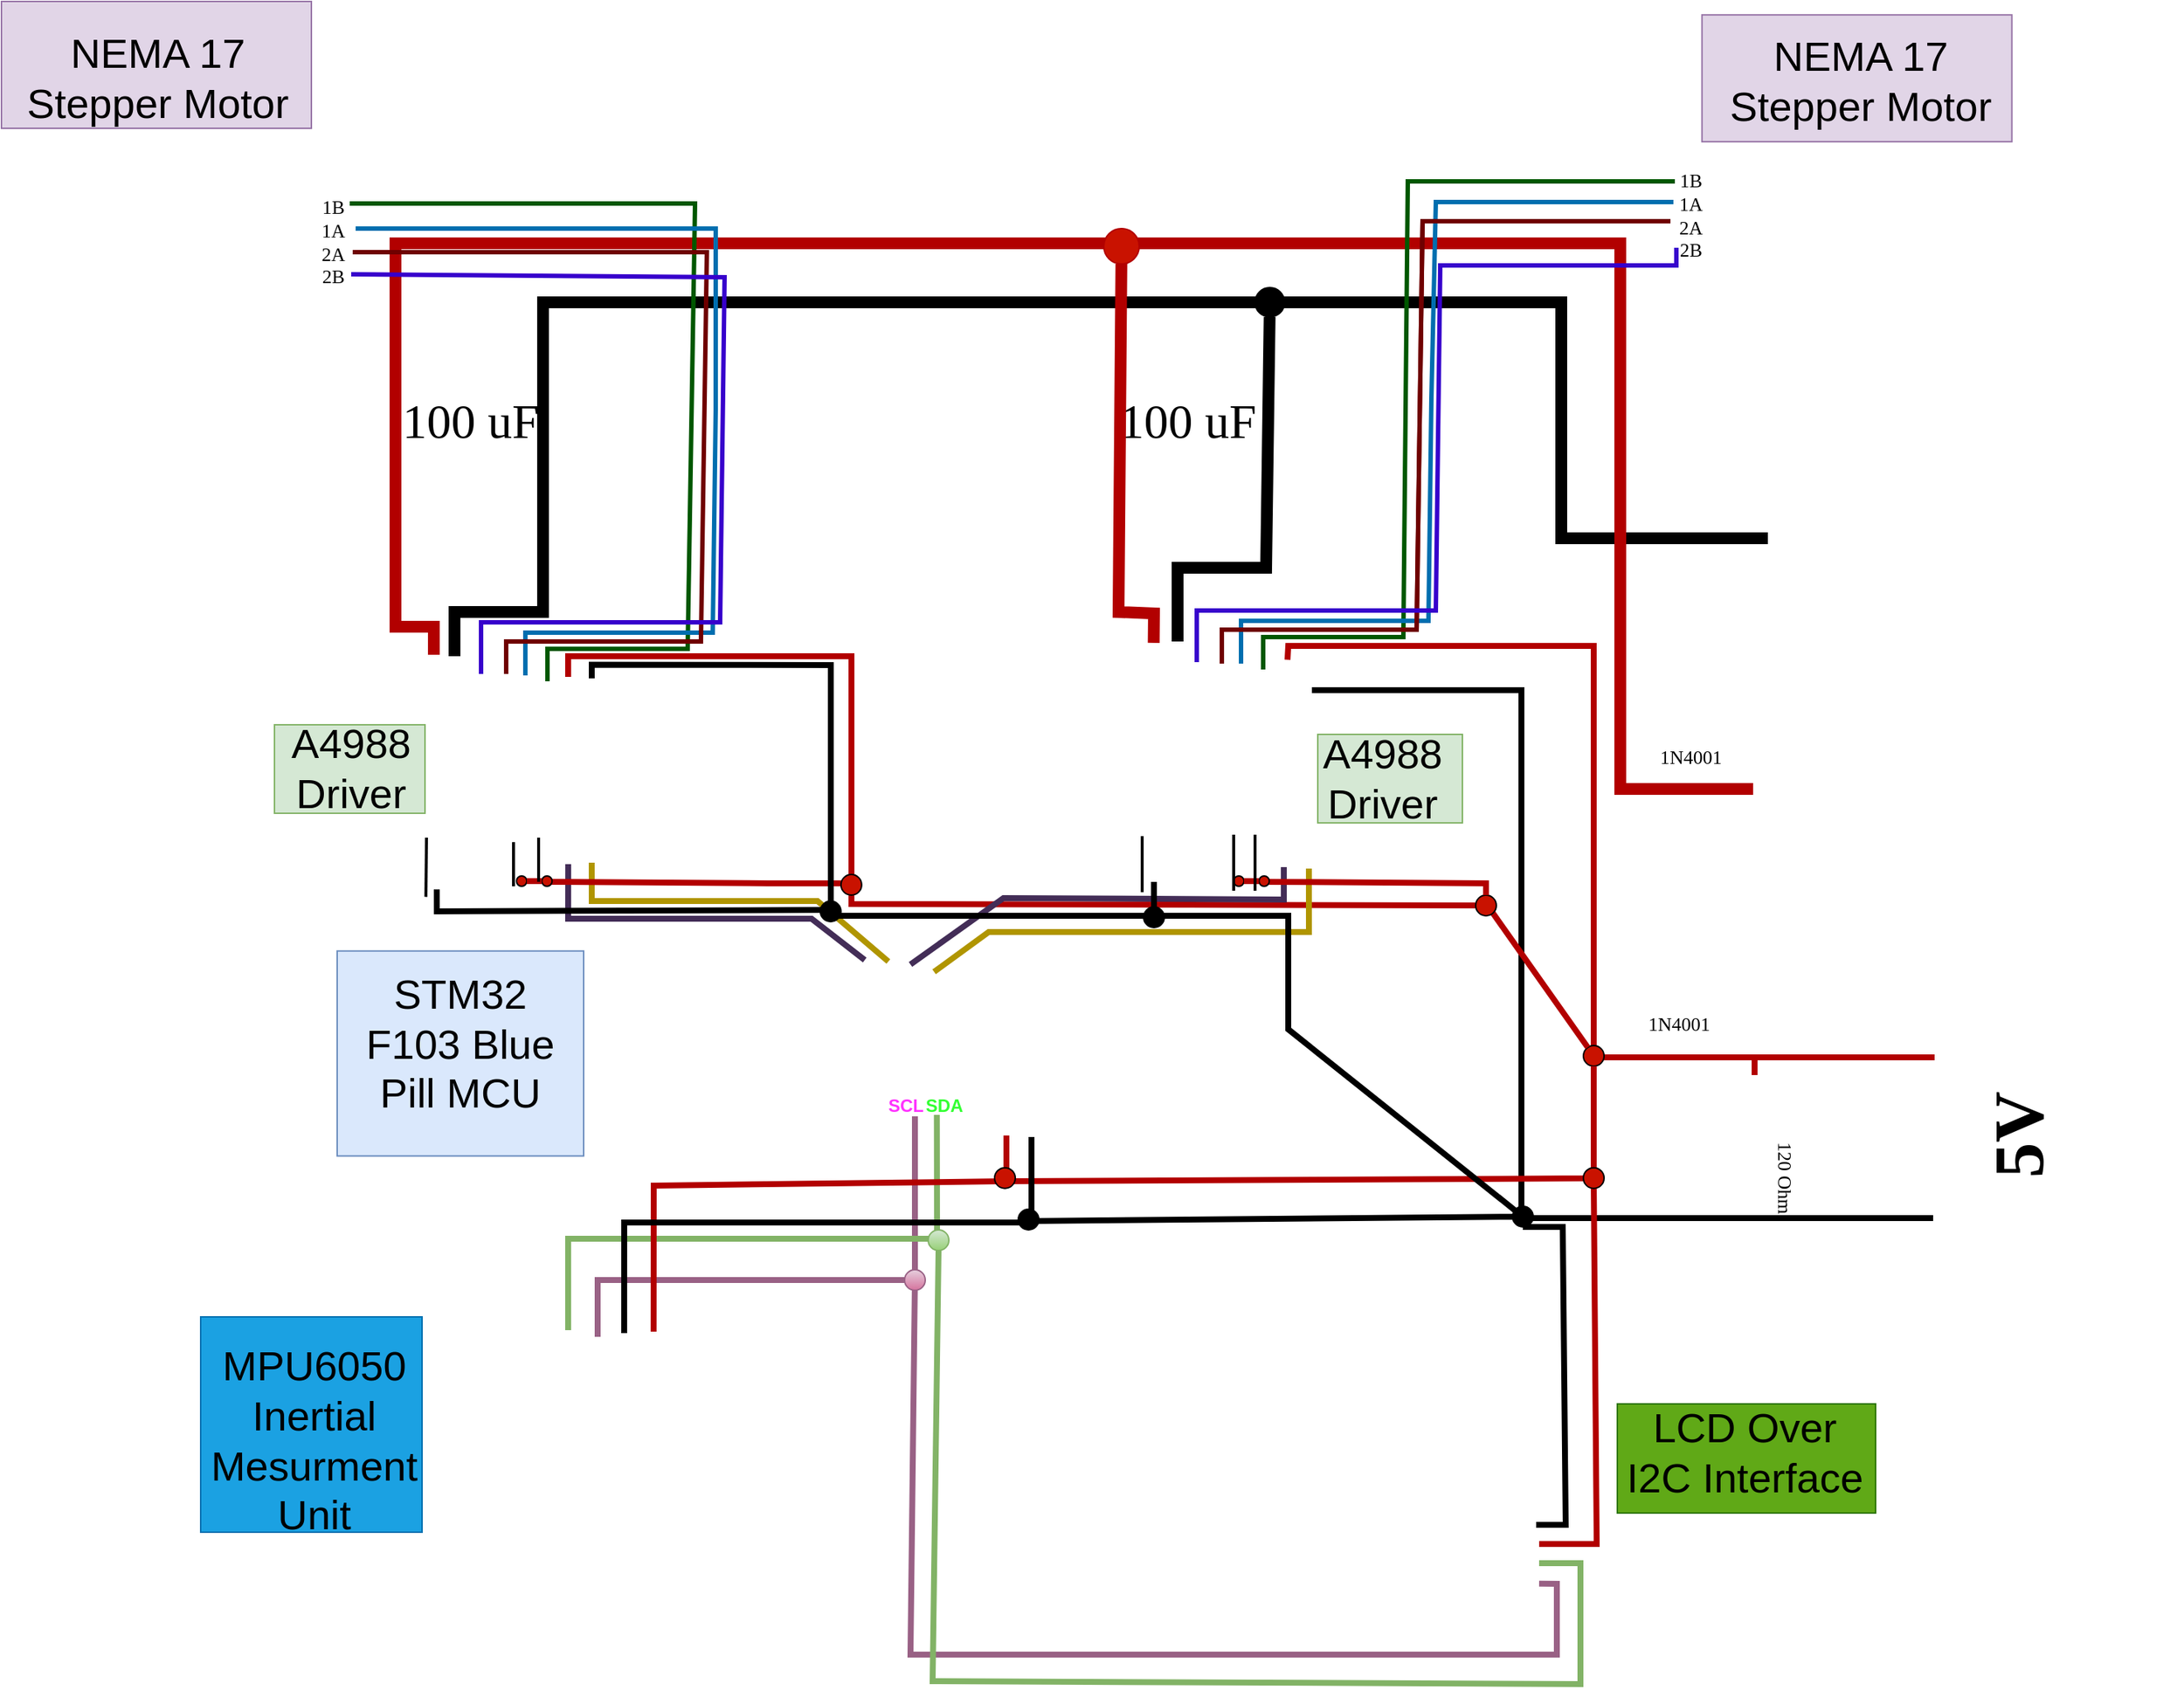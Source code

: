 <mxfile version="20.2.3" type="device"><diagram id="msQ-T8HynuRrJo_k9gsp" name="Page-1"><mxGraphModel dx="2476" dy="2118" grid="0" gridSize="10" guides="1" tooltips="1" connect="1" arrows="1" fold="1" page="0" pageScale="1" pageWidth="827" pageHeight="1169" math="0" shadow="0"><root><mxCell id="0"/><mxCell id="1" parent="0"/><mxCell id="YZmwaz2f-URoW-CGh9PX-14" value="" style="rounded=0;whiteSpace=wrap;html=1;fontSize=28;fillColor=#e1d5e7;strokeColor=#9673a6;" parent="1" vertex="1"><mxGeometry x="1005.34" y="-744.9" width="210" height="86" as="geometry"/></mxCell><mxCell id="YZmwaz2f-URoW-CGh9PX-13" value="" style="rounded=0;whiteSpace=wrap;html=1;fontSize=28;fillColor=#e1d5e7;strokeColor=#9673a6;" parent="1" vertex="1"><mxGeometry x="-147" y="-754" width="210" height="86" as="geometry"/></mxCell><mxCell id="YZmwaz2f-URoW-CGh9PX-12" value="" style="rounded=0;whiteSpace=wrap;html=1;fontSize=28;fillColor=#60a917;fontColor=#ffffff;strokeColor=#2D7600;" parent="1" vertex="1"><mxGeometry x="948" y="197" width="175" height="74" as="geometry"/></mxCell><mxCell id="QvM7gZhNKE7TSKZlfNGz-13" value="" style="shape=image;verticalLabelPosition=bottom;labelBackgroundColor=default;verticalAlign=top;aspect=fixed;imageAspect=0;image=https://www.elementzonline.com/image/cache/catalog/data/products/Sensors%20and%20Modules/Accelerometers/MPU6050/sku_154602_2-550x550.jpg;rotation=90;" parent="1" vertex="1"><mxGeometry x="130.0" y="110" width="190" height="190" as="geometry"/></mxCell><mxCell id="YZmwaz2f-URoW-CGh9PX-11" value="" style="rounded=0;whiteSpace=wrap;html=1;fontSize=28;fillColor=#1ba1e2;fontColor=#ffffff;strokeColor=#006EAF;" parent="1" vertex="1"><mxGeometry x="-12" y="138" width="150" height="146" as="geometry"/></mxCell><mxCell id="YZmwaz2f-URoW-CGh9PX-10" value="" style="rounded=0;whiteSpace=wrap;html=1;fontSize=28;fillColor=#d5e8d4;strokeColor=#82b366;" parent="1" vertex="1"><mxGeometry x="745" y="-257" width="98" height="60" as="geometry"/></mxCell><mxCell id="jXU40LlYIS5cMDpd4E87-1" value="" style="shape=image;verticalLabelPosition=bottom;labelBackgroundColor=default;verticalAlign=top;aspect=fixed;imageAspect=0;image=https://mecrisp-stellaris-folkdoc.sourceforge.io/_images/blue-pill.jpg;rotation=0;" parent="1" vertex="1"><mxGeometry x="247.81" y="-120" width="362.19" height="140" as="geometry"/></mxCell><mxCell id="QvM7gZhNKE7TSKZlfNGz-3" value="" style="shape=image;verticalLabelPosition=bottom;labelBackgroundColor=default;verticalAlign=top;aspect=fixed;imageAspect=0;image=https://d2t1xqejof9utc.cloudfront.net/screenshots/pics/e58d6b5ea26cf8fde4ae7e203d1c088b/large.png;rotation=90;flipH=0;flipV=1;" parent="1" vertex="1"><mxGeometry x="-172" y="-686.9" width="262.54" height="196.9" as="geometry"/></mxCell><mxCell id="QvM7gZhNKE7TSKZlfNGz-10" value="" style="shape=image;verticalLabelPosition=bottom;labelBackgroundColor=default;verticalAlign=top;aspect=fixed;imageAspect=0;image=https://www.makerguides.com/wp-content/uploads/2019/02/A4988-Connections-pinout-microstepping-pins.png;rotation=-90;clipPath=inset(0% 12.33% 1.27% 0.33%);" parent="1" vertex="1"><mxGeometry x="120" y="-286.2" width="160" height="118.779" as="geometry"/></mxCell><mxCell id="QvM7gZhNKE7TSKZlfNGz-11" value="" style="shape=image;verticalLabelPosition=bottom;labelBackgroundColor=default;verticalAlign=top;aspect=fixed;imageAspect=0;image=https://www.makerguides.com/wp-content/uploads/2019/02/A4988-Connections-pinout-microstepping-pins.png;rotation=-90;" parent="1" vertex="1"><mxGeometry x="600" y="-290" width="171.76" height="112.95" as="geometry"/></mxCell><mxCell id="QvM7gZhNKE7TSKZlfNGz-14" value="" style="shape=image;verticalLabelPosition=bottom;labelBackgroundColor=default;verticalAlign=top;aspect=fixed;imageAspect=0;image=https://lastminuteengineers.b-cdn.net/wp-content/uploads/arduino/I2C-LCD-Display-Pinout.png;clipPath=inset(0% 22% 23.85% 0%);" parent="1" vertex="1"><mxGeometry x="520" y="100" width="385" height="244.327" as="geometry"/></mxCell><mxCell id="QvM7gZhNKE7TSKZlfNGz-16" value="" style="shape=image;verticalLabelPosition=bottom;labelBackgroundColor=default;verticalAlign=top;aspect=fixed;imageAspect=0;image=https://cdn-icons-png.flaticon.com/512/3015/3015677.png;rotation=-90;" parent="1" vertex="1"><mxGeometry x="1050" y="-432.85" width="252" height="252" as="geometry"/></mxCell><mxCell id="QvM7gZhNKE7TSKZlfNGz-21" value="" style="shape=image;verticalLabelPosition=bottom;labelBackgroundColor=default;verticalAlign=top;aspect=fixed;imageAspect=0;image=https://i.pinimg.com/originals/ef/bb/5e/efbb5e3a929ed16d584e2bfb46614b70.jpg;rotation=-90;" parent="1" vertex="1"><mxGeometry x="1100" y="-81.08" width="270" height="191.08" as="geometry"/></mxCell><mxCell id="QvM7gZhNKE7TSKZlfNGz-22" value="&lt;h1 style=&quot;font-size: 48px;&quot;&gt;&lt;font face=&quot;Times New Roman&quot; style=&quot;font-size: 48px;&quot;&gt;5V&lt;/font&gt;&lt;/h1&gt;" style="text;html=1;strokeColor=none;fillColor=none;align=center;verticalAlign=middle;whiteSpace=wrap;rounded=0;rotation=-90;fontSize=48;" parent="1" vertex="1"><mxGeometry x="1190" y="-0.54" width="60" height="30" as="geometry"/></mxCell><mxCell id="QvM7gZhNKE7TSKZlfNGz-29" value="" style="endArrow=none;html=1;rounded=0;strokeWidth=8;fontFamily=Times New Roman;fontSize=48;" parent="1" edge="1"><mxGeometry width="50" height="50" relative="1" as="geometry"><mxPoint x="160" y="-310" as="sourcePoint"/><mxPoint x="1050" y="-390" as="targetPoint"/><Array as="points"><mxPoint x="160" y="-340"/><mxPoint x="220" y="-340"/><mxPoint x="220" y="-550"/><mxPoint x="910" y="-550"/><mxPoint x="910" y="-390"/></Array></mxGeometry></mxCell><mxCell id="QvM7gZhNKE7TSKZlfNGz-30" value="" style="shape=image;verticalLabelPosition=bottom;labelBackgroundColor=default;verticalAlign=top;aspect=fixed;imageAspect=0;image=https://static.thenounproject.com/png/1730548-200.png;rotation=-90;" parent="1" vertex="1"><mxGeometry x="122.85" y="-470" width="97.15" height="97.15" as="geometry"/></mxCell><mxCell id="QvM7gZhNKE7TSKZlfNGz-31" value="&lt;font style=&quot;font-size: 33px;&quot;&gt;100 uF&lt;/font&gt;" style="text;html=1;strokeColor=none;fillColor=none;align=center;verticalAlign=middle;whiteSpace=wrap;rounded=0;fontFamily=Times New Roman;fontSize=48;" parent="1" vertex="1"><mxGeometry x="122.85" y="-490" width="96.42" height="30" as="geometry"/></mxCell><mxCell id="QvM7gZhNKE7TSKZlfNGz-32" value="" style="endArrow=none;html=1;rounded=0;strokeWidth=8;fontFamily=Times New Roman;fontSize=33;fillColor=#e51400;strokeColor=#B20000;" parent="1" edge="1"><mxGeometry width="50" height="50" relative="1" as="geometry"><mxPoint x="146" y="-311" as="sourcePoint"/><mxPoint x="1040" y="-220" as="targetPoint"/><Array as="points"><mxPoint x="146" y="-330"/><mxPoint x="120" y="-330"/><mxPoint x="120" y="-590"/><mxPoint x="950" y="-590"/><mxPoint x="950" y="-340"/><mxPoint x="950" y="-220"/></Array></mxGeometry></mxCell><mxCell id="QvM7gZhNKE7TSKZlfNGz-33" value="" style="shape=image;verticalLabelPosition=bottom;labelBackgroundColor=default;verticalAlign=top;aspect=fixed;imageAspect=0;image=https://www.makerguides.com/wp-content/uploads/2019/02/A4988-Connections-pinout-microstepping-pins.png;rotation=-90;clipPath=inset(0% 12.33% 1.27% 0.33%);" parent="1" vertex="1"><mxGeometry x="605.88" y="-286.2" width="160" height="118.779" as="geometry"/></mxCell><mxCell id="QvM7gZhNKE7TSKZlfNGz-34" value="" style="shape=image;verticalLabelPosition=bottom;labelBackgroundColor=default;verticalAlign=top;aspect=fixed;imageAspect=0;image=https://static.thenounproject.com/png/1730548-200.png;rotation=-90;" parent="1" vertex="1"><mxGeometry x="608.73" y="-470" width="97.15" height="97.15" as="geometry"/></mxCell><mxCell id="QvM7gZhNKE7TSKZlfNGz-35" value="&lt;font style=&quot;font-size: 33px;&quot;&gt;100 uF&lt;/font&gt;" style="text;html=1;strokeColor=none;fillColor=none;align=center;verticalAlign=middle;whiteSpace=wrap;rounded=0;fontFamily=Times New Roman;fontSize=48;" parent="1" vertex="1"><mxGeometry x="608.73" y="-490" width="96.42" height="30" as="geometry"/></mxCell><mxCell id="QvM7gZhNKE7TSKZlfNGz-36" value="" style="endArrow=none;html=1;rounded=0;strokeWidth=8;fontFamily=Times New Roman;fontSize=33;" parent="1" target="QvM7gZhNKE7TSKZlfNGz-42" edge="1"><mxGeometry width="50" height="50" relative="1" as="geometry"><mxPoint x="650" y="-320" as="sourcePoint"/><mxPoint x="710" y="-550" as="targetPoint"/><Array as="points"><mxPoint x="650" y="-370"/><mxPoint x="710" y="-370"/></Array></mxGeometry></mxCell><mxCell id="QvM7gZhNKE7TSKZlfNGz-42" value="" style="ellipse;whiteSpace=wrap;html=1;aspect=fixed;fontFamily=Times New Roman;fontSize=33;fillColor=#000000;" parent="1" vertex="1"><mxGeometry x="702.5" y="-560" width="20" height="20" as="geometry"/></mxCell><mxCell id="QvM7gZhNKE7TSKZlfNGz-46" value="" style="endArrow=none;html=1;rounded=0;strokeWidth=8;fontFamily=Times New Roman;fontSize=33;fillColor=#e51400;strokeColor=#B20000;entryX=0.998;entryY=0.039;entryDx=0;entryDy=0;entryPerimeter=0;" parent="1" source="QvM7gZhNKE7TSKZlfNGz-47" target="QvM7gZhNKE7TSKZlfNGz-11" edge="1"><mxGeometry width="50" height="50" relative="1" as="geometry"><mxPoint x="609" y="-590" as="sourcePoint"/><mxPoint x="630" y="-320" as="targetPoint"/><Array as="points"><mxPoint x="610" y="-340"/><mxPoint x="634" y="-339"/></Array></mxGeometry></mxCell><mxCell id="QvM7gZhNKE7TSKZlfNGz-47" value="" style="ellipse;whiteSpace=wrap;html=1;aspect=fixed;fontFamily=Times New Roman;fontSize=33;fillColor=#C91200;fontColor=#ffffff;strokeColor=#B20000;" parent="1" vertex="1"><mxGeometry x="600" y="-600" width="24" height="24" as="geometry"/></mxCell><mxCell id="QvM7gZhNKE7TSKZlfNGz-50" value="" style="endArrow=none;html=1;rounded=0;strokeWidth=3;fontFamily=Times New Roman;fontSize=33;fillColor=#008a00;strokeColor=#005700;" parent="1" edge="1"><mxGeometry width="50" height="50" relative="1" as="geometry"><mxPoint x="708" y="-301" as="sourcePoint"/><mxPoint x="987" y="-632" as="targetPoint"/><Array as="points"><mxPoint x="708" y="-323"/><mxPoint x="803" y="-323"/><mxPoint x="806" y="-632"/></Array></mxGeometry></mxCell><mxCell id="QvM7gZhNKE7TSKZlfNGz-51" value="1B&lt;br style=&quot;font-size: 13px;&quot;&gt;1A&lt;br style=&quot;font-size: 13px;&quot;&gt;2A&lt;br style=&quot;font-size: 13px;&quot;&gt;2B" style="text;html=1;strokeColor=none;fillColor=none;align=center;verticalAlign=middle;whiteSpace=wrap;rounded=0;fontFamily=Times New Roman;fontSize=13;" parent="1" vertex="1"><mxGeometry x="968" y="-624" width="60" height="30" as="geometry"/></mxCell><mxCell id="QvM7gZhNKE7TSKZlfNGz-52" value="" style="endArrow=none;html=1;rounded=0;strokeWidth=3;fontFamily=Times New Roman;fontSize=33;fillColor=#1ba1e2;strokeColor=#006EAF;" parent="1" edge="1"><mxGeometry width="50" height="50" relative="1" as="geometry"><mxPoint x="693" y="-305" as="sourcePoint"/><mxPoint x="986" y="-618" as="targetPoint"/><Array as="points"><mxPoint x="693" y="-334"/><mxPoint x="820" y="-334"/><mxPoint x="822" y="-485"/><mxPoint x="825" y="-618"/></Array></mxGeometry></mxCell><mxCell id="QvM7gZhNKE7TSKZlfNGz-53" value="" style="endArrow=none;html=1;rounded=0;strokeWidth=3;fontFamily=Times New Roman;fontSize=33;fillColor=#a20025;strokeColor=#6F0000;" parent="1" edge="1"><mxGeometry width="50" height="50" relative="1" as="geometry"><mxPoint x="680" y="-305" as="sourcePoint"/><mxPoint x="954" y="-605" as="targetPoint"/><Array as="points"><mxPoint x="680" y="-328"/><mxPoint x="812" y="-328"/><mxPoint x="816" y="-605"/></Array></mxGeometry></mxCell><mxCell id="QvM7gZhNKE7TSKZlfNGz-54" value="" style="endArrow=none;html=1;rounded=0;strokeWidth=3;fontFamily=Times New Roman;fontSize=33;fillColor=#a20025;strokeColor=#6F0000;" parent="1" edge="1"><mxGeometry width="50" height="50" relative="1" as="geometry"><mxPoint x="680" y="-306" as="sourcePoint"/><mxPoint x="984" y="-605" as="targetPoint"/><Array as="points"><mxPoint x="680" y="-328"/><mxPoint x="812" y="-328"/><mxPoint x="816" y="-605"/></Array></mxGeometry></mxCell><mxCell id="QvM7gZhNKE7TSKZlfNGz-55" value="" style="endArrow=none;html=1;rounded=0;strokeWidth=3;fontFamily=Times New Roman;fontSize=13;fillColor=#6a00ff;strokeColor=#3700CC;" parent="1" edge="1"><mxGeometry width="50" height="50" relative="1" as="geometry"><mxPoint x="663" y="-306" as="sourcePoint"/><mxPoint x="988" y="-587" as="targetPoint"/><Array as="points"><mxPoint x="663" y="-341"/><mxPoint x="825" y="-341"/><mxPoint x="828" y="-575"/><mxPoint x="988" y="-575"/></Array></mxGeometry></mxCell><mxCell id="QvM7gZhNKE7TSKZlfNGz-64" value="" style="endArrow=none;html=1;rounded=0;strokeWidth=3;fontFamily=Times New Roman;fontSize=33;fillColor=#008a00;strokeColor=#005700;" parent="1" edge="1"><mxGeometry width="50" height="50" relative="1" as="geometry"><mxPoint x="223" y="-293" as="sourcePoint"/><mxPoint x="89" y="-617" as="targetPoint"/><Array as="points"><mxPoint x="223" y="-315"/><mxPoint x="318" y="-315"/><mxPoint x="323" y="-617"/></Array></mxGeometry></mxCell><mxCell id="QvM7gZhNKE7TSKZlfNGz-65" value="" style="endArrow=none;html=1;rounded=0;strokeWidth=3;fontFamily=Times New Roman;fontSize=33;fillColor=#1ba1e2;strokeColor=#006EAF;entryX=0.75;entryY=0.2;entryDx=0;entryDy=0;entryPerimeter=0;" parent="1" target="QvM7gZhNKE7TSKZlfNGz-68" edge="1"><mxGeometry width="50" height="50" relative="1" as="geometry"><mxPoint x="208" y="-297" as="sourcePoint"/><mxPoint x="501" y="-610" as="targetPoint"/><Array as="points"><mxPoint x="208" y="-326"/><mxPoint x="335" y="-326"/><mxPoint x="337" y="-477"/><mxPoint x="337" y="-600"/></Array></mxGeometry></mxCell><mxCell id="QvM7gZhNKE7TSKZlfNGz-66" value="" style="endArrow=none;html=1;rounded=0;strokeWidth=3;fontFamily=Times New Roman;fontSize=33;fillColor=#a20025;strokeColor=#6F0000;entryX=0.717;entryY=0.733;entryDx=0;entryDy=0;entryPerimeter=0;" parent="1" target="QvM7gZhNKE7TSKZlfNGz-68" edge="1"><mxGeometry width="50" height="50" relative="1" as="geometry"><mxPoint x="195" y="-298.0" as="sourcePoint"/><mxPoint x="499" y="-597.0" as="targetPoint"/><Array as="points"><mxPoint x="195" y="-320.0"/><mxPoint x="327" y="-320.0"/><mxPoint x="331" y="-584"/></Array></mxGeometry></mxCell><mxCell id="QvM7gZhNKE7TSKZlfNGz-67" value="" style="endArrow=none;html=1;rounded=0;strokeWidth=3;fontFamily=Times New Roman;fontSize=13;fillColor=#6a00ff;strokeColor=#3700CC;" parent="1" edge="1"><mxGeometry width="50" height="50" relative="1" as="geometry"><mxPoint x="178.0" y="-298" as="sourcePoint"/><mxPoint x="90" y="-569" as="targetPoint"/><Array as="points"><mxPoint x="178.0" y="-333"/><mxPoint x="340.0" y="-333"/><mxPoint x="343.0" y="-567"/></Array></mxGeometry></mxCell><mxCell id="QvM7gZhNKE7TSKZlfNGz-68" value="1B&lt;br style=&quot;font-size: 13px;&quot;&gt;1A&lt;br style=&quot;font-size: 13px;&quot;&gt;2A&lt;br style=&quot;font-size: 13px;&quot;&gt;2B" style="text;html=1;strokeColor=none;fillColor=none;align=center;verticalAlign=middle;whiteSpace=wrap;rounded=0;fontFamily=Times New Roman;fontSize=13;" parent="1" vertex="1"><mxGeometry x="48" y="-606" width="60" height="30" as="geometry"/></mxCell><mxCell id="QvM7gZhNKE7TSKZlfNGz-69" value="" style="endArrow=none;html=1;rounded=0;strokeWidth=4;fontFamily=Times New Roman;fontSize=13;exitX=0.876;exitY=0.964;exitDx=0;exitDy=0;exitPerimeter=0;" parent="1" source="QvM7gZhNKE7TSKZlfNGz-33" edge="1"><mxGeometry width="50" height="50" relative="1" as="geometry"><mxPoint x="860" y="-193" as="sourcePoint"/><mxPoint x="1162" y="71" as="targetPoint"/><Array as="points"><mxPoint x="883" y="-287"/><mxPoint x="883" y="71"/></Array></mxGeometry></mxCell><mxCell id="QvM7gZhNKE7TSKZlfNGz-70" value="" style="endArrow=none;html=1;rounded=0;strokeWidth=4;fontFamily=Times New Roman;fontSize=13;fillColor=#e51400;strokeColor=#B20000;entryX=1.005;entryY=0.825;entryDx=0;entryDy=0;entryPerimeter=0;" parent="1" target="QvM7gZhNKE7TSKZlfNGz-33" edge="1"><mxGeometry width="50" height="50" relative="1" as="geometry"><mxPoint x="1163" y="-38" as="sourcePoint"/><mxPoint x="724" y="-310" as="targetPoint"/><Array as="points"><mxPoint x="932" y="-38"/><mxPoint x="932" y="-317"/><mxPoint x="725" y="-317"/></Array></mxGeometry></mxCell><mxCell id="QvM7gZhNKE7TSKZlfNGz-71" value="" style="ellipse;whiteSpace=wrap;html=1;aspect=fixed;fontFamily=Times New Roman;fontSize=13;fillColor=#C91200;" parent="1" vertex="1"><mxGeometry x="925" y="-46" width="14" height="14" as="geometry"/></mxCell><mxCell id="QvM7gZhNKE7TSKZlfNGz-72" value="" style="endArrow=none;html=1;rounded=0;strokeWidth=4;fontFamily=Times New Roman;fontSize=13;fillColor=#e51400;strokeColor=#B20000;" parent="1" target="QvM7gZhNKE7TSKZlfNGz-71" edge="1"><mxGeometry width="50" height="50" relative="1" as="geometry"><mxPoint x="534" y="15" as="sourcePoint"/><mxPoint x="920" y="-46" as="targetPoint"/><Array as="points"><mxPoint x="534" y="46"/><mxPoint x="932" y="44"/></Array></mxGeometry></mxCell><mxCell id="QvM7gZhNKE7TSKZlfNGz-73" value="" style="ellipse;whiteSpace=wrap;html=1;aspect=fixed;fontFamily=Times New Roman;fontSize=13;fillColor=#000000;strokeColor=#000000;" parent="1" vertex="1"><mxGeometry x="877" y="63" width="14" height="14" as="geometry"/></mxCell><mxCell id="QvM7gZhNKE7TSKZlfNGz-75" value="" style="endArrow=none;html=1;rounded=0;strokeWidth=4;fontFamily=Times New Roman;fontSize=13;" parent="1" target="QvM7gZhNKE7TSKZlfNGz-73" edge="1"><mxGeometry width="50" height="50" relative="1" as="geometry"><mxPoint x="551" y="16" as="sourcePoint"/><mxPoint x="869" y="66" as="targetPoint"/><Array as="points"><mxPoint x="551" y="73"/></Array></mxGeometry></mxCell><mxCell id="QvM7gZhNKE7TSKZlfNGz-77" value="" style="endArrow=none;html=1;rounded=0;strokeWidth=4;fontFamily=Times New Roman;fontSize=13;fillColor=#e51400;strokeColor=#B20000;" parent="1" target="QvM7gZhNKE7TSKZlfNGz-71" edge="1"><mxGeometry width="50" height="50" relative="1" as="geometry"><mxPoint x="237" y="-296" as="sourcePoint"/><mxPoint x="569" y="-213" as="targetPoint"/><Array as="points"><mxPoint x="237" y="-310"/><mxPoint x="429" y="-310"/><mxPoint x="429" y="-142"/><mxPoint x="860" y="-141"/></Array></mxGeometry></mxCell><mxCell id="QvM7gZhNKE7TSKZlfNGz-78" value="" style="shape=image;verticalLabelPosition=bottom;labelBackgroundColor=default;verticalAlign=top;aspect=fixed;imageAspect=0;image=https://flaviocopes.com/electronics-components-diodes/Screen%20Shot%202020-12-06%20at%2011.54.39.png;clipPath=inset(36.43% 34.67% 36.43% 34%);rotation=-180;" parent="1" vertex="1"><mxGeometry x="964" y="-233" width="68" height="27.49" as="geometry"/></mxCell><mxCell id="QvM7gZhNKE7TSKZlfNGz-82" value="" style="shape=image;verticalLabelPosition=bottom;labelBackgroundColor=default;verticalAlign=top;aspect=fixed;imageAspect=0;image=https://www.nicepng.com/png/detail/207-2078852_this-symbol-may-be-simpler-https-switch-symbol.png;clipPath=inset(9.09% 12% 9.09% 11.67%);" parent="1" vertex="1"><mxGeometry x="1057" y="-55.34" width="99" height="23.34" as="geometry"/></mxCell><mxCell id="QvM7gZhNKE7TSKZlfNGz-84" value="" style="shape=image;verticalLabelPosition=bottom;labelBackgroundColor=default;verticalAlign=top;aspect=fixed;imageAspect=0;image=https://flaviocopes.com/electronics-components-diodes/Screen%20Shot%202020-12-06%20at%2011.54.39.png;clipPath=inset(36.43% 34.67% 36.43% 34%);rotation=-180;" parent="1" vertex="1"><mxGeometry x="960" y="-51" width="68" height="27.49" as="geometry"/></mxCell><mxCell id="QvM7gZhNKE7TSKZlfNGz-86" value="" style="shape=image;verticalLabelPosition=bottom;labelBackgroundColor=default;verticalAlign=top;aspect=fixed;imageAspect=0;image=https://deskthority.net/wiki/images/thumb/f/f0/Circuit_symbol--Light-emitting_diode.svg/300px-Circuit_symbol--Light-emitting_diode.svg.png;rotation=90;" parent="1" vertex="1"><mxGeometry x="1016" y="-26" width="50" height="50" as="geometry"/></mxCell><mxCell id="QvM7gZhNKE7TSKZlfNGz-87" value="" style="shape=image;verticalLabelPosition=bottom;labelBackgroundColor=default;verticalAlign=top;aspect=fixed;imageAspect=0;image=https://upload.wikimedia.org/wikipedia/commons/thumb/a/a0/Resistor_symbol_Europe.svg/2560px-Resistor_symbol_Europe.svg.png;rotation=90;" parent="1" vertex="1"><mxGeometry x="1018.14" y="36" width="45.72" height="22.86" as="geometry"/></mxCell><mxCell id="QvM7gZhNKE7TSKZlfNGz-88" value="120 Ohm" style="text;html=1;strokeColor=none;fillColor=none;align=center;verticalAlign=middle;whiteSpace=wrap;rounded=0;fontFamily=Times New Roman;fontSize=13;rotation=90;" parent="1" vertex="1"><mxGeometry x="1032" y="28.86" width="60" height="30" as="geometry"/></mxCell><mxCell id="QvM7gZhNKE7TSKZlfNGz-89" value="" style="endArrow=none;html=1;rounded=0;strokeWidth=4;fontFamily=Times New Roman;fontSize=13;exitX=0;exitY=0.5;exitDx=0;exitDy=0;fillColor=#e51400;strokeColor=#B20000;" parent="1" source="QvM7gZhNKE7TSKZlfNGz-86" edge="1"><mxGeometry width="50" height="50" relative="1" as="geometry"><mxPoint x="1082" y="21" as="sourcePoint"/><mxPoint x="1041" y="-37" as="targetPoint"/></mxGeometry></mxCell><mxCell id="QvM7gZhNKE7TSKZlfNGz-90" value="1N4001" style="text;html=1;strokeColor=none;fillColor=none;align=center;verticalAlign=middle;whiteSpace=wrap;rounded=0;fontFamily=Times New Roman;fontSize=13;" parent="1" vertex="1"><mxGeometry x="960" y="-76" width="60" height="30" as="geometry"/></mxCell><mxCell id="QvM7gZhNKE7TSKZlfNGz-91" value="1N4001" style="text;html=1;strokeColor=none;fillColor=none;align=center;verticalAlign=middle;whiteSpace=wrap;rounded=0;fontFamily=Times New Roman;fontSize=13;" parent="1" vertex="1"><mxGeometry x="968" y="-257" width="60" height="30" as="geometry"/></mxCell><mxCell id="QvM7gZhNKE7TSKZlfNGz-93" value="" style="endArrow=none;html=1;rounded=0;strokeWidth=4;fontFamily=Times New Roman;fontSize=13;entryX=0.139;entryY=0.812;entryDx=0;entryDy=0;entryPerimeter=0;fillColor=#76608a;strokeColor=#432D57;" parent="1" target="QvM7gZhNKE7TSKZlfNGz-10" edge="1"><mxGeometry width="50" height="50" relative="1" as="geometry"><mxPoint x="438" y="-104" as="sourcePoint"/><mxPoint x="633" y="-242" as="targetPoint"/><Array as="points"><mxPoint x="402" y="-132"/><mxPoint x="237" y="-132"/></Array></mxGeometry></mxCell><mxCell id="QvM7gZhNKE7TSKZlfNGz-94" value="" style="endArrow=none;html=1;rounded=0;strokeWidth=4;fontFamily=Times New Roman;fontSize=13;entryX=0.145;entryY=0.946;entryDx=0;entryDy=0;entryPerimeter=0;fillColor=#e3c800;strokeColor=#B09500;" parent="1" target="QvM7gZhNKE7TSKZlfNGz-10" edge="1"><mxGeometry width="50" height="50" relative="1" as="geometry"><mxPoint x="454" y="-103" as="sourcePoint"/><mxPoint x="283" y="-154" as="targetPoint"/><Array as="points"><mxPoint x="406" y="-144"/><mxPoint x="253" y="-144"/></Array></mxGeometry></mxCell><mxCell id="QvM7gZhNKE7TSKZlfNGz-95" value="" style="endArrow=none;html=1;rounded=0;strokeWidth=4;fontFamily=Times New Roman;fontSize=13;entryX=0.126;entryY=0.804;entryDx=0;entryDy=0;entryPerimeter=0;fillColor=#76608a;strokeColor=#432D57;" parent="1" target="QvM7gZhNKE7TSKZlfNGz-33" edge="1"><mxGeometry width="50" height="50" relative="1" as="geometry"><mxPoint x="469" y="-101" as="sourcePoint"/><mxPoint x="539" y="-151" as="targetPoint"/><Array as="points"><mxPoint x="532" y="-146"/><mxPoint x="722" y="-145"/></Array></mxGeometry></mxCell><mxCell id="QvM7gZhNKE7TSKZlfNGz-96" value="" style="endArrow=none;html=1;rounded=0;strokeWidth=4;fontFamily=Times New Roman;fontSize=13;entryX=0.12;entryY=0.947;entryDx=0;entryDy=0;entryPerimeter=0;fillColor=#e3c800;strokeColor=#B09500;" parent="1" target="QvM7gZhNKE7TSKZlfNGz-33" edge="1"><mxGeometry width="50" height="50" relative="1" as="geometry"><mxPoint x="485" y="-96" as="sourcePoint"/><mxPoint x="535" y="-146" as="targetPoint"/><Array as="points"><mxPoint x="522" y="-123"/><mxPoint x="739" y="-123"/></Array></mxGeometry></mxCell><mxCell id="QvM7gZhNKE7TSKZlfNGz-97" value="" style="endArrow=none;html=1;rounded=0;strokeWidth=4;fontFamily=Times New Roman;fontSize=13;entryX=0.5;entryY=1;entryDx=0;entryDy=0;" parent="1" target="QvM7gZhNKE7TSKZlfNGz-73" edge="1"><mxGeometry width="50" height="50" relative="1" as="geometry"><mxPoint x="893" y="279" as="sourcePoint"/><mxPoint x="961" y="134" as="targetPoint"/><Array as="points"><mxPoint x="913" y="279"/><mxPoint x="911" y="77"/></Array></mxGeometry></mxCell><mxCell id="QvM7gZhNKE7TSKZlfNGz-98" value="" style="endArrow=none;html=1;rounded=0;strokeWidth=4;fontFamily=Times New Roman;fontSize=13;fillColor=#e51400;strokeColor=#B20000;" parent="1" edge="1"><mxGeometry width="50" height="50" relative="1" as="geometry"><mxPoint x="895" y="292" as="sourcePoint"/><mxPoint x="932" y="45" as="targetPoint"/><Array as="points"><mxPoint x="934" y="292"/></Array></mxGeometry></mxCell><mxCell id="QvM7gZhNKE7TSKZlfNGz-99" value="" style="ellipse;whiteSpace=wrap;html=1;aspect=fixed;fontFamily=Times New Roman;fontSize=13;fillColor=#C91200;" parent="1" vertex="1"><mxGeometry x="925" y="36.86" width="14" height="14" as="geometry"/></mxCell><mxCell id="QvM7gZhNKE7TSKZlfNGz-100" value="" style="endArrow=none;html=1;rounded=0;strokeWidth=4;fontFamily=Times New Roman;fontSize=13;entryX=0.619;entryY=0.871;entryDx=0;entryDy=0;entryPerimeter=0;fillColor=#e6d0de;gradientColor=#d5739d;strokeColor=#996185;" parent="1" target="jXU40LlYIS5cMDpd4E87-1" edge="1"><mxGeometry width="50" height="50" relative="1" as="geometry"><mxPoint x="257" y="151.46" as="sourcePoint"/><mxPoint x="380" y="-0.54" as="targetPoint"/><Array as="points"><mxPoint x="257" y="113"/><mxPoint x="472" y="113"/></Array></mxGeometry></mxCell><mxCell id="QvM7gZhNKE7TSKZlfNGz-101" value="" style="ellipse;whiteSpace=wrap;html=1;aspect=fixed;fontFamily=Times New Roman;fontSize=13;fillColor=#e6d0de;strokeColor=#996185;gradientColor=#d5739d;" parent="1" vertex="1"><mxGeometry x="465" y="106" width="14" height="14" as="geometry"/></mxCell><mxCell id="QvM7gZhNKE7TSKZlfNGz-103" value="" style="endArrow=none;html=1;rounded=0;strokeWidth=4;fontFamily=Times New Roman;fontSize=13;exitX=0.974;exitY=0.896;exitDx=0;exitDy=0;exitPerimeter=0;fillColor=#e6d0de;gradientColor=#d5739d;strokeColor=#996185;" parent="1" source="QvM7gZhNKE7TSKZlfNGz-14" target="QvM7gZhNKE7TSKZlfNGz-101" edge="1"><mxGeometry width="50" height="50" relative="1" as="geometry"><mxPoint x="527" y="193" as="sourcePoint"/><mxPoint x="577" y="143" as="targetPoint"/><Array as="points"><mxPoint x="907" y="319"/><mxPoint x="907" y="367"/><mxPoint x="469" y="367"/></Array></mxGeometry></mxCell><mxCell id="QvM7gZhNKE7TSKZlfNGz-104" value="" style="endArrow=none;html=1;rounded=0;strokeWidth=4;fontFamily=Times New Roman;fontSize=13;exitX=0.66;exitY=0.864;exitDx=0;exitDy=0;exitPerimeter=0;fillColor=#d5e8d4;gradientColor=#97d077;strokeColor=#82b366;" parent="1" source="jXU40LlYIS5cMDpd4E87-1" edge="1"><mxGeometry width="50" height="50" relative="1" as="geometry"><mxPoint x="484" y="235" as="sourcePoint"/><mxPoint x="237" y="147" as="targetPoint"/><Array as="points"><mxPoint x="487" y="85"/><mxPoint x="237" y="85"/></Array></mxGeometry></mxCell><mxCell id="QvM7gZhNKE7TSKZlfNGz-105" value="" style="ellipse;whiteSpace=wrap;html=1;aspect=fixed;fontFamily=Times New Roman;fontSize=13;fillColor=#d5e8d4;strokeColor=#82b366;gradientColor=#97d077;" parent="1" vertex="1"><mxGeometry x="481" y="79" width="14" height="14" as="geometry"/></mxCell><mxCell id="QvM7gZhNKE7TSKZlfNGz-106" value="" style="endArrow=none;html=1;rounded=0;strokeWidth=4;fontFamily=Times New Roman;fontSize=13;entryX=0.5;entryY=1;entryDx=0;entryDy=0;exitX=0.974;exitY=0.839;exitDx=0;exitDy=0;exitPerimeter=0;fillColor=#d5e8d4;gradientColor=#97d077;strokeColor=#82b366;" parent="1" source="QvM7gZhNKE7TSKZlfNGz-14" target="QvM7gZhNKE7TSKZlfNGz-105" edge="1"><mxGeometry width="50" height="50" relative="1" as="geometry"><mxPoint x="582" y="251" as="sourcePoint"/><mxPoint x="632" y="201" as="targetPoint"/><Array as="points"><mxPoint x="923" y="305"/><mxPoint x="923" y="387"/><mxPoint x="484" y="385"/></Array></mxGeometry></mxCell><mxCell id="QvM7gZhNKE7TSKZlfNGz-107" value="" style="ellipse;whiteSpace=wrap;html=1;aspect=fixed;fontFamily=Times New Roman;fontSize=13;fillColor=#C91200;" parent="1" vertex="1"><mxGeometry x="852" y="-148" width="14" height="14" as="geometry"/></mxCell><mxCell id="QvM7gZhNKE7TSKZlfNGz-108" value="" style="endArrow=none;html=1;rounded=0;strokeWidth=4;fontFamily=Times New Roman;fontSize=13;entryX=0.5;entryY=0;entryDx=0;entryDy=0;exitX=0.064;exitY=0.686;exitDx=0;exitDy=0;exitPerimeter=0;fillColor=#e51400;strokeColor=#B20000;" parent="1" source="QvM7gZhNKE7TSKZlfNGz-33" target="QvM7gZhNKE7TSKZlfNGz-107" edge="1"><mxGeometry width="50" height="50" relative="1" as="geometry"><mxPoint x="810" y="-144" as="sourcePoint"/><mxPoint x="860" y="-194" as="targetPoint"/><Array as="points"><mxPoint x="859" y="-156"/></Array></mxGeometry></mxCell><mxCell id="QvM7gZhNKE7TSKZlfNGz-109" value="" style="ellipse;whiteSpace=wrap;html=1;aspect=fixed;fontFamily=Times New Roman;fontSize=13;fillColor=#C91200;" parent="1" vertex="1"><mxGeometry x="705.15" y="-161" width="7" height="7" as="geometry"/></mxCell><mxCell id="QvM7gZhNKE7TSKZlfNGz-111" value="" style="ellipse;whiteSpace=wrap;html=1;aspect=fixed;fontFamily=Times New Roman;fontSize=13;fillColor=#C91200;" parent="1" vertex="1"><mxGeometry x="688" y="-161" width="7" height="7" as="geometry"/></mxCell><mxCell id="QvM7gZhNKE7TSKZlfNGz-113" value="" style="endArrow=none;html=1;rounded=0;strokeWidth=4;fontFamily=Times New Roman;fontSize=13;exitX=1;exitY=0.5;exitDx=0;exitDy=0;entryX=0;entryY=0.5;entryDx=0;entryDy=0;fillColor=#e51400;strokeColor=#B20000;" parent="1" source="QvM7gZhNKE7TSKZlfNGz-111" target="QvM7gZhNKE7TSKZlfNGz-109" edge="1"><mxGeometry width="50" height="50" relative="1" as="geometry"><mxPoint x="674" y="-133" as="sourcePoint"/><mxPoint x="724" y="-183" as="targetPoint"/></mxGeometry></mxCell><mxCell id="QvM7gZhNKE7TSKZlfNGz-115" value="" style="endArrow=none;html=1;rounded=0;strokeWidth=4;fontFamily=Times New Roman;fontSize=13;exitX=0.064;exitY=0.686;exitDx=0;exitDy=0;exitPerimeter=0;fillColor=#e51400;strokeColor=#B20000;" parent="1" edge="1"><mxGeometry width="50" height="50" relative="1" as="geometry"><mxPoint x="221.973" y="-157.051" as="sourcePoint"/><mxPoint x="430" y="-156" as="targetPoint"/><Array as="points"><mxPoint x="373" y="-156"/></Array></mxGeometry></mxCell><mxCell id="QvM7gZhNKE7TSKZlfNGz-116" value="" style="ellipse;whiteSpace=wrap;html=1;aspect=fixed;fontFamily=Times New Roman;fontSize=13;fillColor=#C91200;" parent="1" vertex="1"><mxGeometry x="219.15" y="-161" width="7" height="7" as="geometry"/></mxCell><mxCell id="QvM7gZhNKE7TSKZlfNGz-117" value="" style="ellipse;whiteSpace=wrap;html=1;aspect=fixed;fontFamily=Times New Roman;fontSize=13;fillColor=#C91200;" parent="1" vertex="1"><mxGeometry x="202" y="-161" width="7" height="7" as="geometry"/></mxCell><mxCell id="QvM7gZhNKE7TSKZlfNGz-118" value="" style="endArrow=none;html=1;rounded=0;strokeWidth=4;fontFamily=Times New Roman;fontSize=13;exitX=1;exitY=0.5;exitDx=0;exitDy=0;entryX=0;entryY=0.5;entryDx=0;entryDy=0;fillColor=#e51400;strokeColor=#B20000;" parent="1" source="QvM7gZhNKE7TSKZlfNGz-117" target="QvM7gZhNKE7TSKZlfNGz-116" edge="1"><mxGeometry width="50" height="50" relative="1" as="geometry"><mxPoint x="188" y="-133" as="sourcePoint"/><mxPoint x="238" y="-183" as="targetPoint"/></mxGeometry></mxCell><mxCell id="QvM7gZhNKE7TSKZlfNGz-119" value="" style="ellipse;whiteSpace=wrap;html=1;aspect=fixed;fontFamily=Times New Roman;fontSize=13;fillColor=#C91200;" parent="1" vertex="1"><mxGeometry x="421.91" y="-162" width="14" height="14" as="geometry"/></mxCell><mxCell id="QvM7gZhNKE7TSKZlfNGz-121" value="" style="endArrow=none;html=1;rounded=0;strokeWidth=2;fontFamily=Times New Roman;fontSize=13;entryX=0.232;entryY=0.5;entryDx=0;entryDy=0;entryPerimeter=0;exitX=0.045;exitY=0.5;exitDx=0;exitDy=0;exitPerimeter=0;" parent="1" source="QvM7gZhNKE7TSKZlfNGz-10" target="QvM7gZhNKE7TSKZlfNGz-10" edge="1"><mxGeometry width="50" height="50" relative="1" as="geometry"><mxPoint x="361" y="-50" as="sourcePoint"/><mxPoint x="411" y="-100" as="targetPoint"/></mxGeometry></mxCell><mxCell id="QvM7gZhNKE7TSKZlfNGz-122" value="" style="endArrow=none;html=1;rounded=0;strokeWidth=2;fontFamily=Times New Roman;fontSize=13;entryX=0.232;entryY=0.5;entryDx=0;entryDy=0;entryPerimeter=0;exitX=0.045;exitY=0.5;exitDx=0;exitDy=0;exitPerimeter=0;" parent="1" edge="1"><mxGeometry width="50" height="50" relative="1" as="geometry"><mxPoint x="217" y="-157.081" as="sourcePoint"/><mxPoint x="217" y="-187.001" as="targetPoint"/></mxGeometry></mxCell><mxCell id="QvM7gZhNKE7TSKZlfNGz-123" value="" style="endArrow=none;html=1;rounded=0;strokeWidth=2;fontFamily=Times New Roman;fontSize=13;entryX=0.232;entryY=0.5;entryDx=0;entryDy=0;entryPerimeter=0;exitX=0;exitY=0;exitDx=0;exitDy=0;" parent="1" source="QvM7gZhNKE7TSKZlfNGz-10" edge="1"><mxGeometry width="50" height="50" relative="1" as="geometry"><mxPoint x="141" y="-157.081" as="sourcePoint"/><mxPoint x="141" y="-187.001" as="targetPoint"/></mxGeometry></mxCell><mxCell id="QvM7gZhNKE7TSKZlfNGz-125" value="" style="endArrow=none;html=1;rounded=0;strokeWidth=2;fontFamily=Times New Roman;fontSize=13;entryX=0.232;entryY=0.5;entryDx=0;entryDy=0;entryPerimeter=0;" parent="1" edge="1"><mxGeometry width="50" height="50" relative="1" as="geometry"><mxPoint x="626" y="-150" as="sourcePoint"/><mxPoint x="626" y="-188.0" as="targetPoint"/><Array as="points"><mxPoint x="626" y="-174.08"/></Array></mxGeometry></mxCell><mxCell id="QvM7gZhNKE7TSKZlfNGz-128" value="" style="endArrow=none;html=1;rounded=0;strokeWidth=2;fontFamily=Times New Roman;fontSize=13;entryX=0.232;entryY=0.5;entryDx=0;entryDy=0;entryPerimeter=0;" parent="1" edge="1"><mxGeometry width="50" height="50" relative="1" as="geometry"><mxPoint x="688" y="-151" as="sourcePoint"/><mxPoint x="688" y="-189" as="targetPoint"/><Array as="points"><mxPoint x="688" y="-175.08"/></Array></mxGeometry></mxCell><mxCell id="QvM7gZhNKE7TSKZlfNGz-129" value="" style="endArrow=none;html=1;rounded=0;strokeWidth=2;fontFamily=Times New Roman;fontSize=13;entryX=0.232;entryY=0.5;entryDx=0;entryDy=0;entryPerimeter=0;" parent="1" edge="1"><mxGeometry width="50" height="50" relative="1" as="geometry"><mxPoint x="702.5" y="-151" as="sourcePoint"/><mxPoint x="702.5" y="-189" as="targetPoint"/><Array as="points"><mxPoint x="702.5" y="-175.08"/></Array></mxGeometry></mxCell><mxCell id="QvM7gZhNKE7TSKZlfNGz-76" value="" style="endArrow=none;html=1;rounded=0;strokeWidth=4;fontFamily=Times New Roman;fontSize=13;" parent="1" target="QvM7gZhNKE7TSKZlfNGz-73" edge="1"><mxGeometry width="50" height="50" relative="1" as="geometry"><mxPoint x="253" y="-295" as="sourcePoint"/><mxPoint x="574" y="-167.42" as="targetPoint"/><Array as="points"><mxPoint x="253" y="-304.22"/><mxPoint x="415" y="-304"/><mxPoint x="415" y="-134"/><mxPoint x="725" y="-134"/><mxPoint x="725" y="-57"/></Array></mxGeometry></mxCell><mxCell id="QvM7gZhNKE7TSKZlfNGz-130" value="" style="endArrow=none;html=1;rounded=0;strokeWidth=4;fontFamily=Times New Roman;fontSize=13;exitX=0.032;exitY=0.062;exitDx=0;exitDy=0;exitPerimeter=0;" parent="1" source="QvM7gZhNKE7TSKZlfNGz-10" edge="1"><mxGeometry width="50" height="50" relative="1" as="geometry"><mxPoint x="274" y="-124" as="sourcePoint"/><mxPoint x="414" y="-138" as="targetPoint"/><Array as="points"><mxPoint x="148" y="-137"/></Array></mxGeometry></mxCell><mxCell id="QvM7gZhNKE7TSKZlfNGz-131" value="" style="ellipse;whiteSpace=wrap;html=1;aspect=fixed;fontFamily=Times New Roman;fontSize=13;fillColor=#000000;strokeColor=#000000;" parent="1" vertex="1"><mxGeometry x="407.91" y="-144" width="14" height="14" as="geometry"/></mxCell><mxCell id="QvM7gZhNKE7TSKZlfNGz-132" value="" style="endArrow=none;html=1;rounded=0;strokeWidth=4;fontFamily=Times New Roman;fontSize=13;entryX=0.064;entryY=0.063;entryDx=0;entryDy=0;entryPerimeter=0;" parent="1" target="QvM7gZhNKE7TSKZlfNGz-33" edge="1"><mxGeometry width="50" height="50" relative="1" as="geometry"><mxPoint x="634" y="-132" as="sourcePoint"/><mxPoint x="629" y="-132" as="targetPoint"/></mxGeometry></mxCell><mxCell id="QvM7gZhNKE7TSKZlfNGz-133" value="" style="ellipse;whiteSpace=wrap;html=1;aspect=fixed;fontFamily=Times New Roman;fontSize=13;fillColor=#000000;strokeColor=#000000;" parent="1" vertex="1"><mxGeometry x="627" y="-140" width="14" height="14" as="geometry"/></mxCell><mxCell id="QvM7gZhNKE7TSKZlfNGz-134" value="" style="endArrow=none;html=1;rounded=0;strokeWidth=4;fontFamily=Times New Roman;fontSize=13;exitX=0.2;exitY=0.132;exitDx=0;exitDy=0;exitPerimeter=0;fillColor=#e51400;strokeColor=#B20000;" parent="1" source="QvM7gZhNKE7TSKZlfNGz-13" edge="1"><mxGeometry width="50" height="50" relative="1" as="geometry"><mxPoint x="466" y="79" as="sourcePoint"/><mxPoint x="533" y="46" as="targetPoint"/><Array as="points"><mxPoint x="295" y="49"/></Array></mxGeometry></mxCell><mxCell id="QvM7gZhNKE7TSKZlfNGz-136" value="" style="ellipse;whiteSpace=wrap;html=1;aspect=fixed;fontFamily=Times New Roman;fontSize=13;fillColor=#C91200;" parent="1" vertex="1"><mxGeometry x="526" y="36.86" width="14" height="14" as="geometry"/></mxCell><mxCell id="QvM7gZhNKE7TSKZlfNGz-137" value="" style="endArrow=none;html=1;rounded=0;strokeWidth=4;fontFamily=Times New Roman;fontSize=13;exitX=0.205;exitY=0.237;exitDx=0;exitDy=0;exitPerimeter=0;" parent="1" source="QvM7gZhNKE7TSKZlfNGz-13" edge="1"><mxGeometry width="50" height="50" relative="1" as="geometry"><mxPoint x="585" y="147" as="sourcePoint"/><mxPoint x="552" y="74" as="targetPoint"/><Array as="points"><mxPoint x="275" y="74"/></Array></mxGeometry></mxCell><mxCell id="QvM7gZhNKE7TSKZlfNGz-138" value="" style="ellipse;whiteSpace=wrap;html=1;aspect=fixed;fontFamily=Times New Roman;fontSize=13;fillColor=#000000;strokeColor=#000000;" parent="1" vertex="1"><mxGeometry x="542" y="65" width="14" height="14" as="geometry"/></mxCell><mxCell id="YZmwaz2f-URoW-CGh9PX-1" value="&lt;font style=&quot;font-size: 28px;&quot;&gt;NEMA 17 Stepper Motor&lt;/font&gt;" style="text;html=1;strokeColor=none;fillColor=none;align=center;verticalAlign=middle;whiteSpace=wrap;rounded=0;" parent="1" vertex="1"><mxGeometry x="-137.73" y="-716.9" width="194" height="30" as="geometry"/></mxCell><mxCell id="YZmwaz2f-URoW-CGh9PX-2" value="&lt;font style=&quot;font-size: 28px;&quot;&gt;NEMA 17 Stepper Motor&lt;/font&gt;" style="text;html=1;strokeColor=none;fillColor=none;align=center;verticalAlign=middle;whiteSpace=wrap;rounded=0;" parent="1" vertex="1"><mxGeometry x="1016" y="-715" width="194" height="30" as="geometry"/></mxCell><mxCell id="YZmwaz2f-URoW-CGh9PX-3" value="A4988&lt;br&gt;Driver" style="text;html=1;strokeColor=none;fillColor=none;align=center;verticalAlign=middle;whiteSpace=wrap;rounded=0;fontSize=28;" parent="1" vertex="1"><mxGeometry x="759" y="-241.81" width="60" height="30" as="geometry"/></mxCell><mxCell id="YZmwaz2f-URoW-CGh9PX-6" value="MPU6050&lt;br&gt;Inertial Mesurment Unit" style="text;html=1;strokeColor=none;fillColor=none;align=center;verticalAlign=middle;whiteSpace=wrap;rounded=0;fontSize=28;" parent="1" vertex="1"><mxGeometry x="-6" y="207.16" width="142" height="30" as="geometry"/></mxCell><mxCell id="YZmwaz2f-URoW-CGh9PX-7" value="LCD Over I2C Interface" style="text;html=1;strokeColor=none;fillColor=none;align=center;verticalAlign=middle;whiteSpace=wrap;rounded=0;fontSize=28;" parent="1" vertex="1"><mxGeometry x="953" y="215" width="163" height="30" as="geometry"/></mxCell><mxCell id="YZmwaz2f-URoW-CGh9PX-8" value="" style="rounded=0;whiteSpace=wrap;html=1;fontSize=28;fillColor=#dae8fc;strokeColor=#6c8ebf;" parent="1" vertex="1"><mxGeometry x="80.5" y="-110.14" width="167" height="139" as="geometry"/></mxCell><mxCell id="YZmwaz2f-URoW-CGh9PX-5" value="STM32 F103 Blue Pill MCU" style="text;html=1;strokeColor=none;fillColor=none;align=center;verticalAlign=middle;whiteSpace=wrap;rounded=0;fontSize=28;" parent="1" vertex="1"><mxGeometry x="88" y="-62" width="152" height="30" as="geometry"/></mxCell><mxCell id="YZmwaz2f-URoW-CGh9PX-9" value="" style="rounded=0;whiteSpace=wrap;html=1;fontSize=28;fillColor=#d5e8d4;strokeColor=#82b366;" parent="1" vertex="1"><mxGeometry x="38" y="-263.53" width="102" height="60" as="geometry"/></mxCell><mxCell id="YZmwaz2f-URoW-CGh9PX-4" value="A4988&lt;br&gt;Driver" style="text;html=1;strokeColor=none;fillColor=none;align=center;verticalAlign=middle;whiteSpace=wrap;rounded=0;fontSize=28;" parent="1" vertex="1"><mxGeometry x="60" y="-248.53" width="60" height="30" as="geometry"/></mxCell><mxCell id="QvM7gZhNKE7TSKZlfNGz-2" value="" style="shape=image;verticalLabelPosition=bottom;labelBackgroundColor=default;verticalAlign=top;aspect=fixed;imageAspect=0;image=https://d2t1xqejof9utc.cloudfront.net/screenshots/pics/e58d6b5ea26cf8fde4ae7e203d1c088b/large.png;rotation=90;" parent="1" vertex="1"><mxGeometry x="981" y="-676" width="258.67" height="194" as="geometry"/></mxCell><mxCell id="MpfEbOnEtJxXZ4RFRe7S-1" value="&lt;b&gt;&lt;font color=&quot;#ff33ff&quot;&gt;SCL&lt;/font&gt;&lt;/b&gt;" style="text;html=1;strokeColor=none;fillColor=none;align=center;verticalAlign=middle;whiteSpace=wrap;rounded=0;" vertex="1" parent="1"><mxGeometry x="435.91" y="-20" width="60" height="30" as="geometry"/></mxCell><mxCell id="MpfEbOnEtJxXZ4RFRe7S-2" value="&lt;b&gt;&lt;font color=&quot;#33ff33&quot;&gt;SDA&lt;/font&gt;&lt;/b&gt;" style="text;html=1;strokeColor=none;fillColor=none;align=center;verticalAlign=middle;whiteSpace=wrap;rounded=0;" vertex="1" parent="1"><mxGeometry x="462" y="-20" width="60" height="30" as="geometry"/></mxCell></root></mxGraphModel></diagram></mxfile>